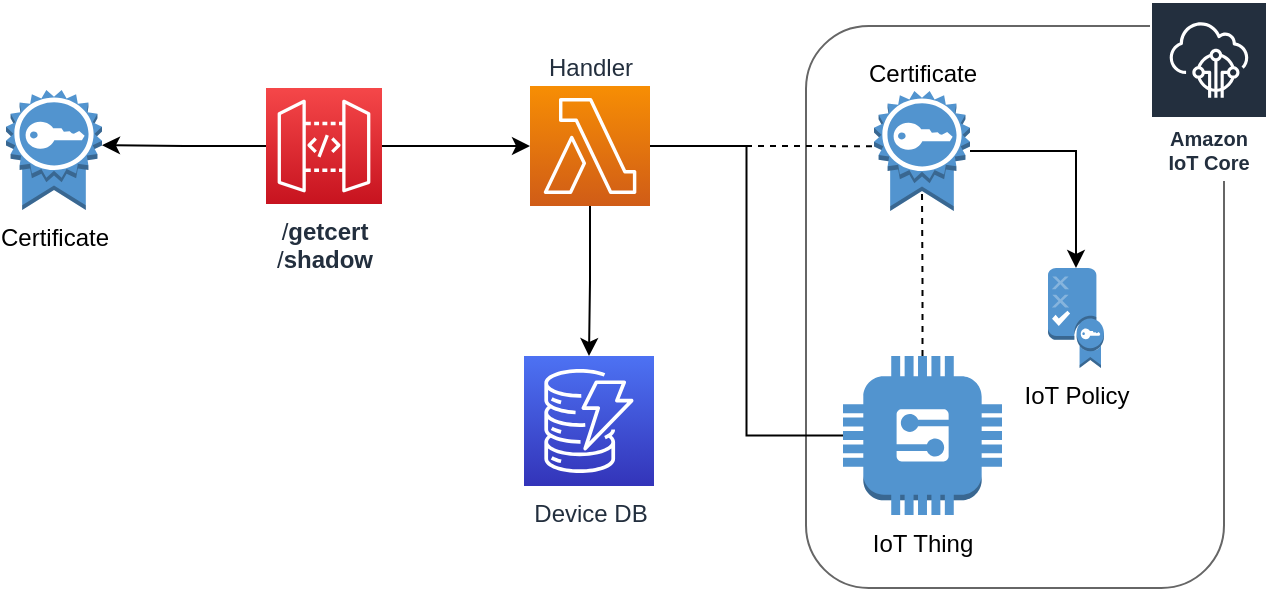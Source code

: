 <mxfile pages="1" version="11.2.6" type="device"><diagram id="rY-Yt3otpBgNrseZNBdQ" name="Page-1"><mxGraphModel dx="2062" dy="1065" grid="1" gridSize="10" guides="1" tooltips="1" connect="1" arrows="1" fold="1" page="1" pageScale="1" pageWidth="827" pageHeight="1169" math="0" shadow="0"><root><mxCell id="0"/><mxCell id="1" parent="0"/><mxCell id="MnD3HxIWMs132Y-_v9bs-3" value="" style="rounded=1;whiteSpace=wrap;html=1;fillColor=#ffffff;strokeColor=#666666;fontColor=#333333;" vertex="1" parent="1"><mxGeometry x="470" y="190" width="209" height="281" as="geometry"/></mxCell><mxCell id="Cupi53jHIxoQiyRep3hK-1" value="Certificate" style="outlineConnect=0;dashed=0;verticalLabelPosition=bottom;verticalAlign=top;align=center;html=1;shape=mxgraph.aws3.certificate;fillColor=#5294CF;gradientColor=none;" parent="1" vertex="1"><mxGeometry x="70" y="222" width="48" height="60" as="geometry"/></mxCell><mxCell id="Cupi53jHIxoQiyRep3hK-15" style="edgeStyle=orthogonalEdgeStyle;rounded=0;orthogonalLoop=1;jettySize=auto;html=1;" parent="1" source="Cupi53jHIxoQiyRep3hK-2" target="Cupi53jHIxoQiyRep3hK-3" edge="1"><mxGeometry relative="1" as="geometry"/></mxCell><mxCell id="Cupi53jHIxoQiyRep3hK-17" style="edgeStyle=orthogonalEdgeStyle;rounded=0;orthogonalLoop=1;jettySize=auto;html=1;entryX=1;entryY=0.46;entryDx=0;entryDy=0;entryPerimeter=0;" parent="1" source="Cupi53jHIxoQiyRep3hK-2" target="Cupi53jHIxoQiyRep3hK-1" edge="1"><mxGeometry relative="1" as="geometry"/></mxCell><mxCell id="Cupi53jHIxoQiyRep3hK-2" value="/&lt;b&gt;getcert&lt;/b&gt;&lt;br&gt;/&lt;b&gt;shadow&lt;/b&gt;" style="outlineConnect=0;fontColor=#232F3E;gradientColor=#F54749;gradientDirection=north;fillColor=#C7131F;strokeColor=#ffffff;dashed=0;verticalLabelPosition=bottom;verticalAlign=top;align=center;html=1;fontSize=12;fontStyle=0;aspect=fixed;shape=mxgraph.aws4.resourceIcon;resIcon=mxgraph.aws4.api_gateway;" parent="1" vertex="1"><mxGeometry x="200" y="221" width="58" height="58" as="geometry"/></mxCell><mxCell id="Cupi53jHIxoQiyRep3hK-13" style="edgeStyle=orthogonalEdgeStyle;rounded=0;orthogonalLoop=1;jettySize=auto;html=1;" parent="1" source="Cupi53jHIxoQiyRep3hK-3" target="Cupi53jHIxoQiyRep3hK-4" edge="1"><mxGeometry relative="1" as="geometry"/></mxCell><mxCell id="Cupi53jHIxoQiyRep3hK-24" style="edgeStyle=orthogonalEdgeStyle;rounded=0;orthogonalLoop=1;jettySize=auto;html=1;entryX=0;entryY=0.5;entryDx=0;entryDy=0;entryPerimeter=0;endArrow=none;endFill=0;" parent="1" source="Cupi53jHIxoQiyRep3hK-3" target="Cupi53jHIxoQiyRep3hK-16" edge="1"><mxGeometry relative="1" as="geometry"/></mxCell><mxCell id="Cupi53jHIxoQiyRep3hK-26" style="edgeStyle=orthogonalEdgeStyle;rounded=0;orthogonalLoop=1;jettySize=auto;html=1;entryX=0;entryY=0.46;entryDx=0;entryDy=0;entryPerimeter=0;endArrow=none;endFill=0;dashed=1;" parent="1" source="Cupi53jHIxoQiyRep3hK-3" target="Cupi53jHIxoQiyRep3hK-25" edge="1"><mxGeometry relative="1" as="geometry"/></mxCell><mxCell id="Cupi53jHIxoQiyRep3hK-3" value="Handler" style="outlineConnect=0;fontColor=#232F3E;gradientColor=#F78E04;gradientDirection=north;fillColor=#D05C17;strokeColor=#ffffff;dashed=0;verticalLabelPosition=top;verticalAlign=bottom;align=center;html=1;fontSize=12;fontStyle=0;aspect=fixed;shape=mxgraph.aws4.resourceIcon;resIcon=mxgraph.aws4.lambda;labelPosition=center;" parent="1" vertex="1"><mxGeometry x="332" y="220" width="60" height="60" as="geometry"/></mxCell><mxCell id="Cupi53jHIxoQiyRep3hK-4" value="Device DB" style="outlineConnect=0;fontColor=#232F3E;gradientColor=#4D72F3;gradientDirection=north;fillColor=#3334B9;strokeColor=#ffffff;dashed=0;verticalLabelPosition=bottom;verticalAlign=top;align=center;html=1;fontSize=12;fontStyle=0;aspect=fixed;shape=mxgraph.aws4.resourceIcon;resIcon=mxgraph.aws4.dynamodb;" parent="1" vertex="1"><mxGeometry x="329" y="355" width="65" height="65" as="geometry"/></mxCell><mxCell id="MnD3HxIWMs132Y-_v9bs-2" style="edgeStyle=orthogonalEdgeStyle;rounded=0;orthogonalLoop=1;jettySize=auto;html=1;entryX=0.5;entryY=0.84;entryDx=0;entryDy=0;entryPerimeter=0;endArrow=none;endFill=0;dashed=1;" edge="1" parent="1" source="Cupi53jHIxoQiyRep3hK-16" target="Cupi53jHIxoQiyRep3hK-25"><mxGeometry relative="1" as="geometry"/></mxCell><mxCell id="Cupi53jHIxoQiyRep3hK-16" value="IoT Thing" style="outlineConnect=0;dashed=0;verticalLabelPosition=bottom;verticalAlign=top;align=center;html=1;shape=mxgraph.aws3.generic;fillColor=#5294CF;gradientColor=none;" parent="1" vertex="1"><mxGeometry x="488.5" y="355" width="79.5" height="79.5" as="geometry"/></mxCell><mxCell id="MnD3HxIWMs132Y-_v9bs-1" style="edgeStyle=orthogonalEdgeStyle;rounded=0;orthogonalLoop=1;jettySize=auto;html=1;" edge="1" parent="1" source="Cupi53jHIxoQiyRep3hK-25" target="Cupi53jHIxoQiyRep3hK-29"><mxGeometry relative="1" as="geometry"/></mxCell><mxCell id="Cupi53jHIxoQiyRep3hK-25" value="Certificate" style="outlineConnect=0;dashed=0;verticalLabelPosition=top;verticalAlign=bottom;align=center;html=1;shape=mxgraph.aws3.certificate;fillColor=#5294CF;gradientColor=none;labelPosition=center;" parent="1" vertex="1"><mxGeometry x="504" y="222.5" width="48" height="60" as="geometry"/></mxCell><mxCell id="Cupi53jHIxoQiyRep3hK-29" value="IoT Policy" style="outlineConnect=0;dashed=0;verticalLabelPosition=bottom;verticalAlign=top;align=center;html=1;shape=mxgraph.aws3.policy;fillColor=#5294CF;gradientColor=none;" parent="1" vertex="1"><mxGeometry x="591" y="311" width="28" height="50" as="geometry"/></mxCell><mxCell id="Cupi53jHIxoQiyRep3hK-6" value="Amazon IoT Core" style="outlineConnect=0;fontColor=#232F3E;gradientColor=none;strokeColor=#ffffff;fillColor=#232F3E;dashed=0;verticalLabelPosition=middle;verticalAlign=bottom;align=center;html=1;whiteSpace=wrap;fontSize=10;fontStyle=1;spacing=3;shape=mxgraph.aws4.productIcon;prIcon=mxgraph.aws4.iot_core;" parent="1" vertex="1"><mxGeometry x="642" y="177.5" width="59" height="90" as="geometry"/></mxCell></root></mxGraphModel></diagram></mxfile>